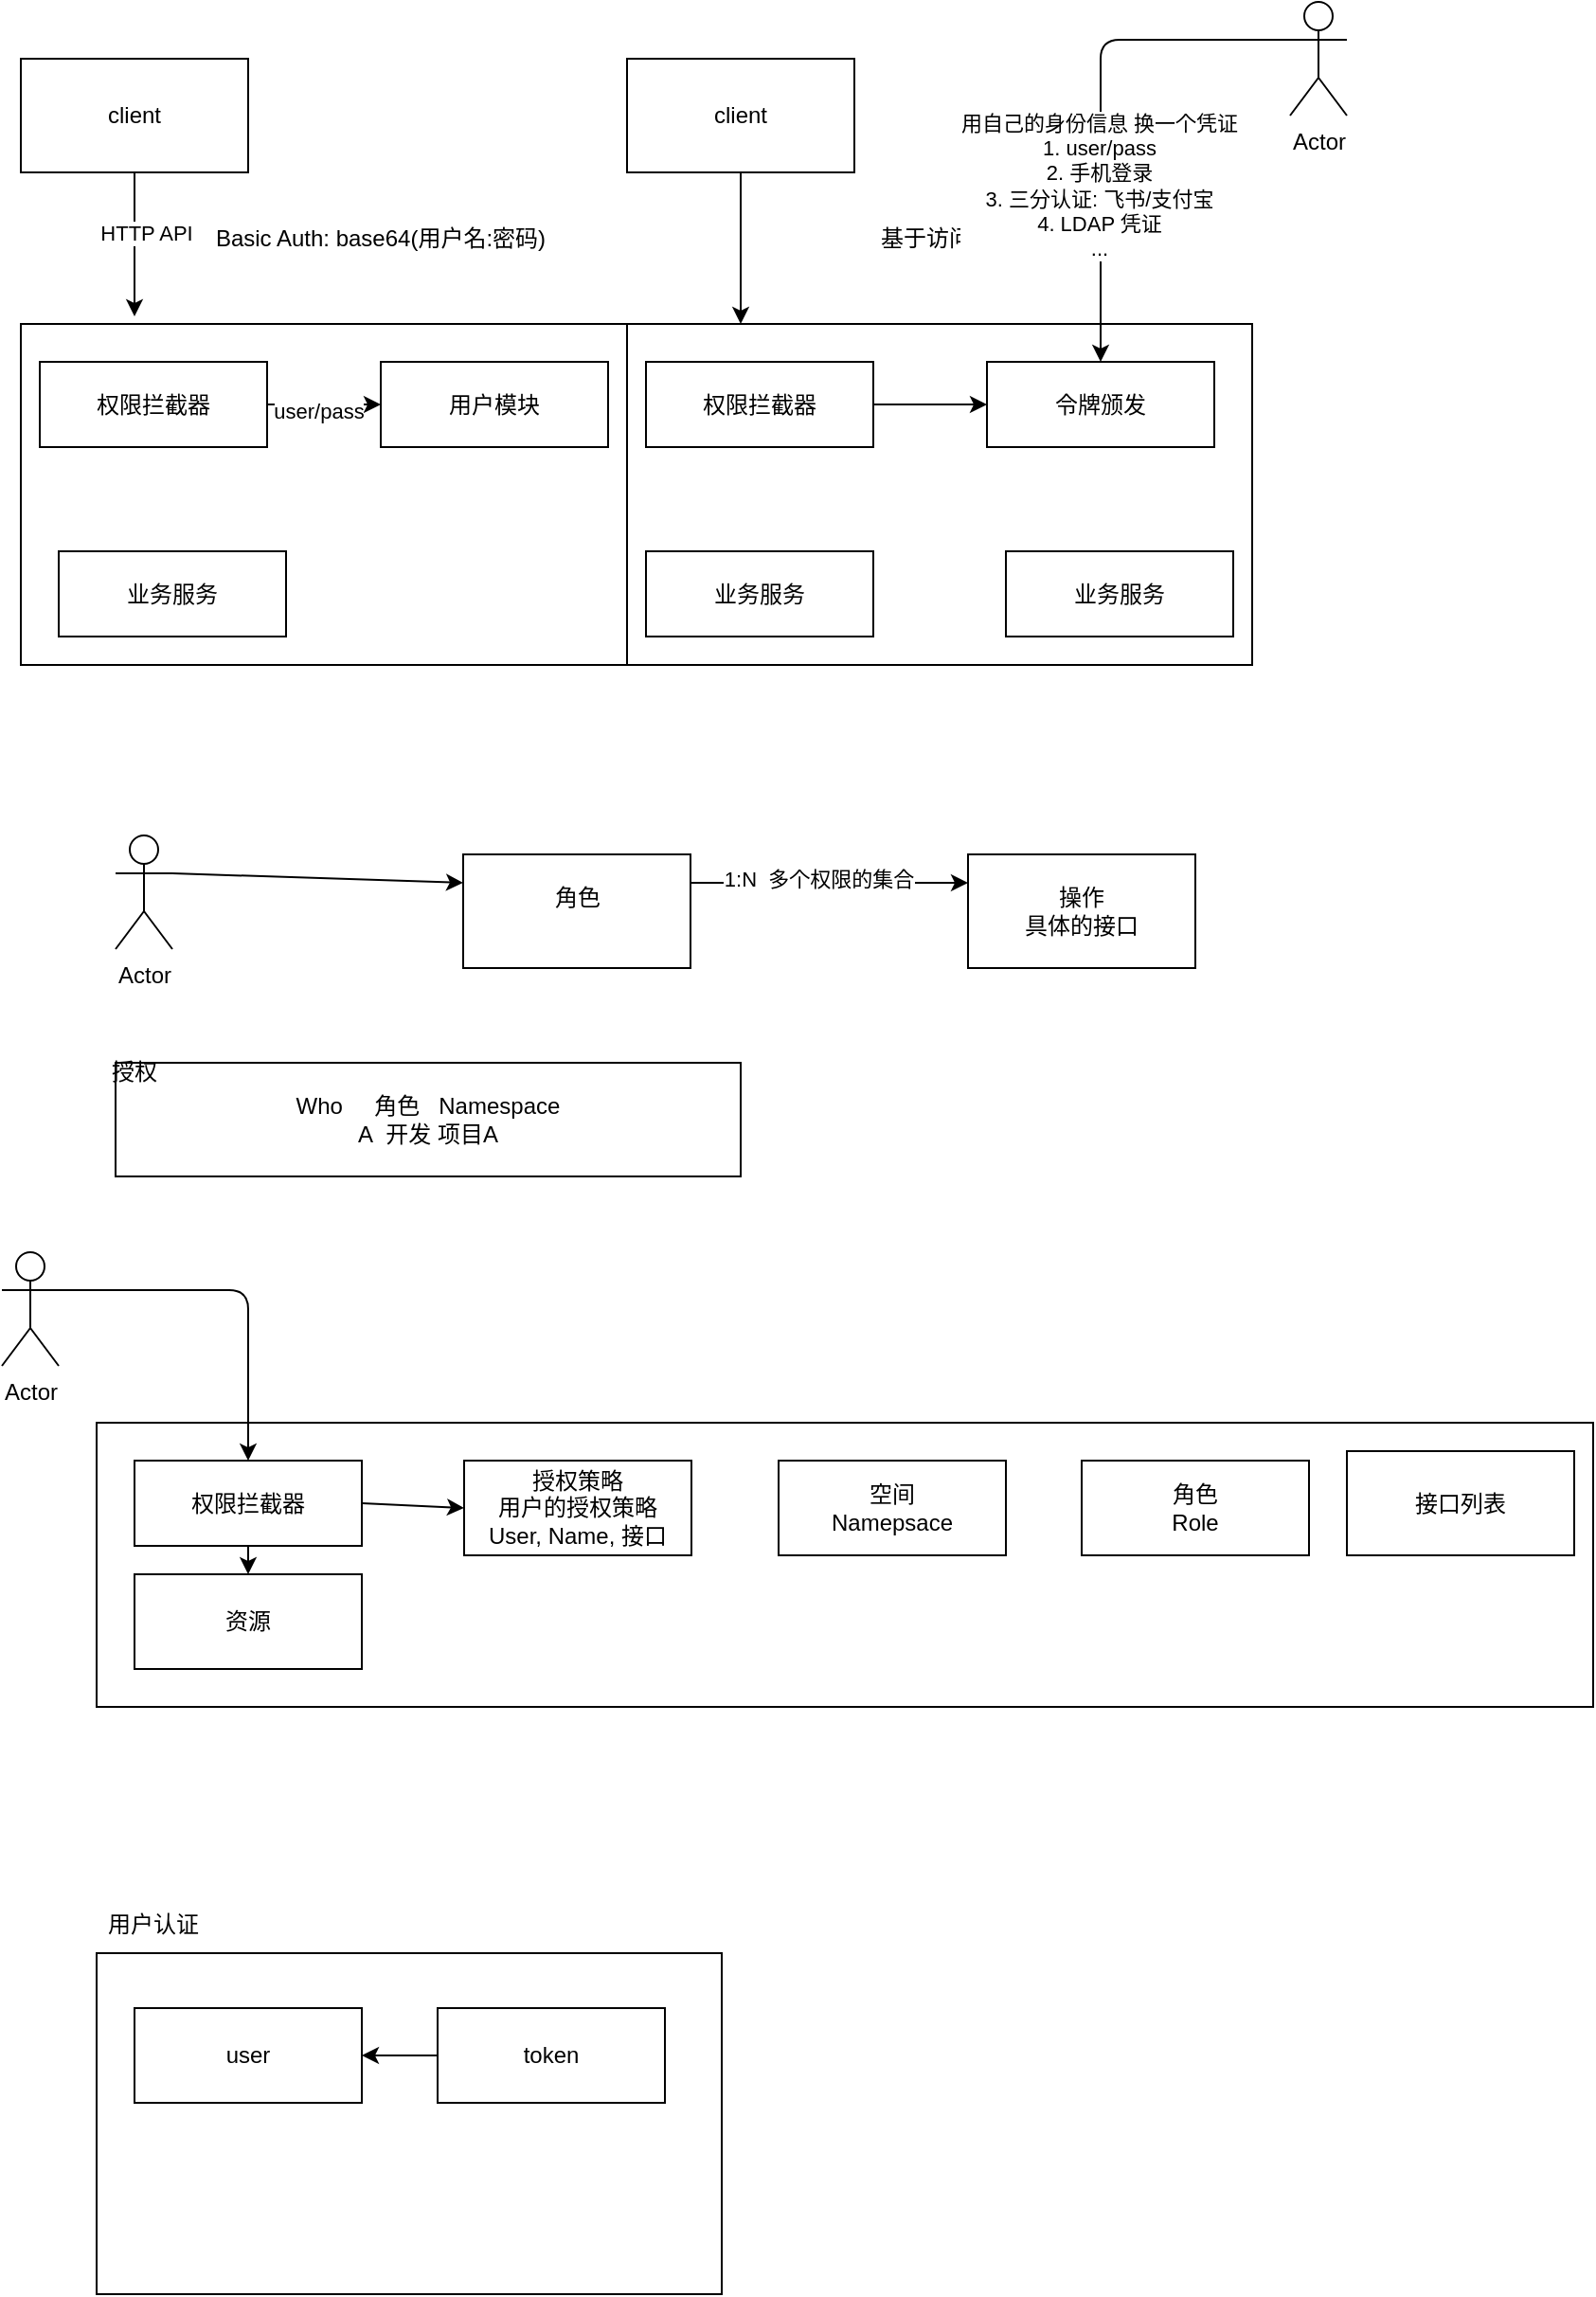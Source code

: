 <mxfile>
    <diagram id="kBUSl4Twz2xUubsumQ87" name="第 1 页">
        <mxGraphModel dx="892" dy="554" grid="1" gridSize="10" guides="1" tooltips="1" connect="1" arrows="1" fold="1" page="1" pageScale="1" pageWidth="827" pageHeight="1169" math="0" shadow="0">
            <root>
                <mxCell id="0"/>
                <mxCell id="1" parent="0"/>
                <mxCell id="24" value="" style="rounded=0;whiteSpace=wrap;html=1;" parent="1" vertex="1">
                    <mxGeometry x="380" y="230" width="330" height="180" as="geometry"/>
                </mxCell>
                <mxCell id="2" value="" style="rounded=0;whiteSpace=wrap;html=1;" parent="1" vertex="1">
                    <mxGeometry x="60" y="230" width="320" height="180" as="geometry"/>
                </mxCell>
                <mxCell id="3" value="client" style="rounded=0;whiteSpace=wrap;html=1;" parent="1" vertex="1">
                    <mxGeometry x="60" y="90" width="120" height="60" as="geometry"/>
                </mxCell>
                <mxCell id="4" style="edgeStyle=none;html=1;exitX=0.5;exitY=1;exitDx=0;exitDy=0;" parent="1" source="3" edge="1">
                    <mxGeometry relative="1" as="geometry">
                        <mxPoint x="120" y="226" as="targetPoint"/>
                    </mxGeometry>
                </mxCell>
                <mxCell id="5" value="HTTP API" style="edgeLabel;html=1;align=center;verticalAlign=middle;resizable=0;points=[];" parent="4" vertex="1" connectable="0">
                    <mxGeometry x="-0.165" y="6" relative="1" as="geometry">
                        <mxPoint as="offset"/>
                    </mxGeometry>
                </mxCell>
                <mxCell id="6" value="Basic Auth: base64(用户名:密码)" style="text;html=1;align=center;verticalAlign=middle;whiteSpace=wrap;rounded=0;" parent="1" vertex="1">
                    <mxGeometry x="160" y="170" width="180" height="30" as="geometry"/>
                </mxCell>
                <mxCell id="9" style="edgeStyle=none;html=1;exitX=1;exitY=0.5;exitDx=0;exitDy=0;entryX=0;entryY=0.5;entryDx=0;entryDy=0;" parent="1" source="7" target="8" edge="1">
                    <mxGeometry relative="1" as="geometry"/>
                </mxCell>
                <mxCell id="10" value="user/pass" style="edgeLabel;html=1;align=center;verticalAlign=middle;resizable=0;points=[];" parent="9" vertex="1" connectable="0">
                    <mxGeometry x="-0.098" y="-3" relative="1" as="geometry">
                        <mxPoint as="offset"/>
                    </mxGeometry>
                </mxCell>
                <mxCell id="7" value="权限拦截器" style="rounded=0;whiteSpace=wrap;html=1;" parent="1" vertex="1">
                    <mxGeometry x="70" y="250" width="120" height="45" as="geometry"/>
                </mxCell>
                <mxCell id="8" value="用户模块" style="rounded=0;whiteSpace=wrap;html=1;" parent="1" vertex="1">
                    <mxGeometry x="250" y="250" width="120" height="45" as="geometry"/>
                </mxCell>
                <mxCell id="11" value="client" style="rounded=0;whiteSpace=wrap;html=1;" parent="1" vertex="1">
                    <mxGeometry x="380" y="90" width="120" height="60" as="geometry"/>
                </mxCell>
                <mxCell id="12" style="edgeStyle=none;html=1;exitX=0.5;exitY=1;exitDx=0;exitDy=0;" parent="1" source="11" edge="1">
                    <mxGeometry relative="1" as="geometry">
                        <mxPoint x="440" y="230" as="targetPoint"/>
                    </mxGeometry>
                </mxCell>
                <mxCell id="13" value="基于访问令牌" style="text;html=1;align=center;verticalAlign=middle;whiteSpace=wrap;rounded=0;" parent="1" vertex="1">
                    <mxGeometry x="460" y="170" width="180" height="30" as="geometry"/>
                </mxCell>
                <mxCell id="17" style="edgeStyle=orthogonalEdgeStyle;html=1;exitX=0;exitY=0.333;exitDx=0;exitDy=0;exitPerimeter=0;entryX=0.5;entryY=0;entryDx=0;entryDy=0;" parent="1" source="15" target="16" edge="1">
                    <mxGeometry relative="1" as="geometry"/>
                </mxCell>
                <mxCell id="18" value="用自己的身份信息 换一个凭证&lt;div&gt;1. user/pass&lt;/div&gt;&lt;div&gt;2. 手机登录&lt;/div&gt;&lt;div&gt;3. 三分认证: 飞书/支付宝&lt;/div&gt;&lt;div&gt;4. LDAP 凭证&lt;/div&gt;&lt;div&gt;...&lt;/div&gt;" style="edgeLabel;html=1;align=center;verticalAlign=middle;resizable=0;points=[];" parent="17" vertex="1" connectable="0">
                    <mxGeometry x="0.31" y="-1" relative="1" as="geometry">
                        <mxPoint as="offset"/>
                    </mxGeometry>
                </mxCell>
                <mxCell id="15" value="Actor" style="shape=umlActor;verticalLabelPosition=bottom;verticalAlign=top;html=1;outlineConnect=0;" parent="1" vertex="1">
                    <mxGeometry x="730" y="60" width="30" height="60" as="geometry"/>
                </mxCell>
                <mxCell id="16" value="令牌颁发" style="rounded=0;whiteSpace=wrap;html=1;" parent="1" vertex="1">
                    <mxGeometry x="570" y="250" width="120" height="45" as="geometry"/>
                </mxCell>
                <mxCell id="19" value="业务服务" style="rounded=0;whiteSpace=wrap;html=1;" parent="1" vertex="1">
                    <mxGeometry x="80" y="350" width="120" height="45" as="geometry"/>
                </mxCell>
                <mxCell id="20" value="业务服务" style="rounded=0;whiteSpace=wrap;html=1;" parent="1" vertex="1">
                    <mxGeometry x="390" y="350" width="120" height="45" as="geometry"/>
                </mxCell>
                <mxCell id="21" value="业务服务" style="rounded=0;whiteSpace=wrap;html=1;" parent="1" vertex="1">
                    <mxGeometry x="580" y="350" width="120" height="45" as="geometry"/>
                </mxCell>
                <mxCell id="23" style="edgeStyle=none;html=1;exitX=1;exitY=0.5;exitDx=0;exitDy=0;entryX=0;entryY=0.5;entryDx=0;entryDy=0;" parent="1" source="22" target="16" edge="1">
                    <mxGeometry relative="1" as="geometry"/>
                </mxCell>
                <mxCell id="22" value="权限拦截器" style="rounded=0;whiteSpace=wrap;html=1;" parent="1" vertex="1">
                    <mxGeometry x="390" y="250" width="120" height="45" as="geometry"/>
                </mxCell>
                <mxCell id="25" value="操作&lt;div&gt;具体的接口&lt;/div&gt;" style="rounded=0;whiteSpace=wrap;html=1;" parent="1" vertex="1">
                    <mxGeometry x="560" y="510" width="120" height="60" as="geometry"/>
                </mxCell>
                <mxCell id="32" style="edgeStyle=none;html=1;exitX=1;exitY=0.333;exitDx=0;exitDy=0;exitPerimeter=0;entryX=0;entryY=0.25;entryDx=0;entryDy=0;" parent="1" source="26" target="29" edge="1">
                    <mxGeometry relative="1" as="geometry"/>
                </mxCell>
                <mxCell id="26" value="Actor" style="shape=umlActor;verticalLabelPosition=bottom;verticalAlign=top;html=1;outlineConnect=0;" parent="1" vertex="1">
                    <mxGeometry x="110" y="500" width="30" height="60" as="geometry"/>
                </mxCell>
                <mxCell id="27" value="Who&amp;nbsp; &amp;nbsp; &amp;nbsp;角色&amp;nbsp; &amp;nbsp;Namespace&lt;div&gt;A&amp;nbsp; 开发 项目A&lt;/div&gt;" style="rounded=0;whiteSpace=wrap;html=1;" parent="1" vertex="1">
                    <mxGeometry x="110" y="620" width="330" height="60" as="geometry"/>
                </mxCell>
                <mxCell id="28" value="授权" style="text;html=1;align=center;verticalAlign=middle;whiteSpace=wrap;rounded=0;" parent="1" vertex="1">
                    <mxGeometry x="90" y="610" width="60" height="30" as="geometry"/>
                </mxCell>
                <mxCell id="30" style="edgeStyle=none;html=1;exitX=1;exitY=0.25;exitDx=0;exitDy=0;entryX=0;entryY=0.25;entryDx=0;entryDy=0;" parent="1" source="29" target="25" edge="1">
                    <mxGeometry relative="1" as="geometry"/>
                </mxCell>
                <mxCell id="31" value="1:N&amp;nbsp; 多个权限的集合" style="edgeLabel;html=1;align=center;verticalAlign=middle;resizable=0;points=[];" parent="30" vertex="1" connectable="0">
                    <mxGeometry x="0.325" y="2" relative="1" as="geometry">
                        <mxPoint x="-30" as="offset"/>
                    </mxGeometry>
                </mxCell>
                <mxCell id="29" value="角色&lt;div&gt;&lt;br&gt;&lt;/div&gt;" style="rounded=0;whiteSpace=wrap;html=1;" parent="1" vertex="1">
                    <mxGeometry x="293.5" y="510" width="120" height="60" as="geometry"/>
                </mxCell>
                <mxCell id="34" value="" style="rounded=0;whiteSpace=wrap;html=1;" parent="1" vertex="1">
                    <mxGeometry x="100" y="810" width="790" height="150" as="geometry"/>
                </mxCell>
                <mxCell id="37" style="html=1;exitX=1;exitY=0.333;exitDx=0;exitDy=0;exitPerimeter=0;entryX=0.5;entryY=0;entryDx=0;entryDy=0;edgeStyle=orthogonalEdgeStyle;" parent="1" source="35" target="38" edge="1">
                    <mxGeometry relative="1" as="geometry"/>
                </mxCell>
                <mxCell id="35" value="Actor" style="shape=umlActor;verticalLabelPosition=bottom;verticalAlign=top;html=1;outlineConnect=0;" parent="1" vertex="1">
                    <mxGeometry x="50" y="720" width="30" height="60" as="geometry"/>
                </mxCell>
                <mxCell id="36" value="资源" style="rounded=0;whiteSpace=wrap;html=1;" parent="1" vertex="1">
                    <mxGeometry x="120" y="890" width="120" height="50" as="geometry"/>
                </mxCell>
                <mxCell id="39" style="edgeStyle=none;html=1;exitX=0.5;exitY=1;exitDx=0;exitDy=0;entryX=0.5;entryY=0;entryDx=0;entryDy=0;" parent="1" source="38" target="36" edge="1">
                    <mxGeometry relative="1" as="geometry"/>
                </mxCell>
                <mxCell id="41" style="edgeStyle=none;html=1;exitX=1;exitY=0.5;exitDx=0;exitDy=0;entryX=0;entryY=0.5;entryDx=0;entryDy=0;" parent="1" source="38" target="40" edge="1">
                    <mxGeometry relative="1" as="geometry"/>
                </mxCell>
                <mxCell id="38" value="权限拦截器" style="rounded=0;whiteSpace=wrap;html=1;" parent="1" vertex="1">
                    <mxGeometry x="120" y="830" width="120" height="45" as="geometry"/>
                </mxCell>
                <mxCell id="40" value="授权策略&lt;div&gt;用户的授权策略&lt;/div&gt;&lt;div&gt;User, Name, 接口&lt;/div&gt;" style="rounded=0;whiteSpace=wrap;html=1;" parent="1" vertex="1">
                    <mxGeometry x="294" y="830" width="120" height="50" as="geometry"/>
                </mxCell>
                <mxCell id="42" value="空间&lt;div&gt;Namepsace&lt;/div&gt;" style="rounded=0;whiteSpace=wrap;html=1;" parent="1" vertex="1">
                    <mxGeometry x="460" y="830" width="120" height="50" as="geometry"/>
                </mxCell>
                <mxCell id="43" value="角色&lt;div&gt;Role&lt;/div&gt;" style="rounded=0;whiteSpace=wrap;html=1;" parent="1" vertex="1">
                    <mxGeometry x="620" y="830" width="120" height="50" as="geometry"/>
                </mxCell>
                <mxCell id="44" value="接口列表" style="rounded=0;whiteSpace=wrap;html=1;" parent="1" vertex="1">
                    <mxGeometry x="760" y="825" width="120" height="55" as="geometry"/>
                </mxCell>
                <mxCell id="45" value="" style="rounded=0;whiteSpace=wrap;html=1;" vertex="1" parent="1">
                    <mxGeometry x="100" y="1090" width="330" height="180" as="geometry"/>
                </mxCell>
                <mxCell id="46" value="用户认证" style="text;html=1;align=center;verticalAlign=middle;whiteSpace=wrap;rounded=0;" vertex="1" parent="1">
                    <mxGeometry x="100" y="1060" width="60" height="30" as="geometry"/>
                </mxCell>
                <mxCell id="49" style="edgeStyle=none;html=1;exitX=0;exitY=0.5;exitDx=0;exitDy=0;" edge="1" parent="1" source="47" target="48">
                    <mxGeometry relative="1" as="geometry"/>
                </mxCell>
                <mxCell id="47" value="token" style="rounded=0;whiteSpace=wrap;html=1;" vertex="1" parent="1">
                    <mxGeometry x="280" y="1119" width="120" height="50" as="geometry"/>
                </mxCell>
                <mxCell id="48" value="user" style="rounded=0;whiteSpace=wrap;html=1;" vertex="1" parent="1">
                    <mxGeometry x="120" y="1119" width="120" height="50" as="geometry"/>
                </mxCell>
            </root>
        </mxGraphModel>
    </diagram>
</mxfile>